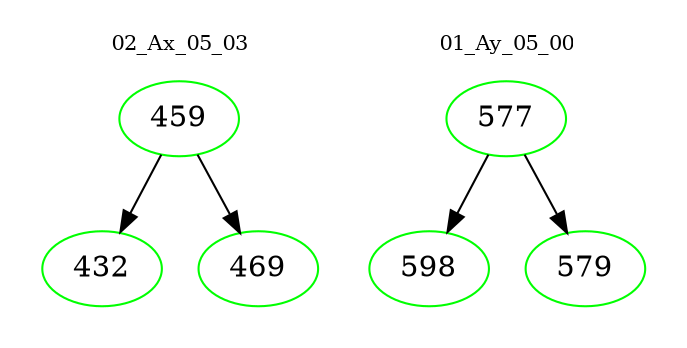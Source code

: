 digraph{
subgraph cluster_0 {
color = white
label = "02_Ax_05_03";
fontsize=10;
T0_459 [label="459", color="green"]
T0_459 -> T0_432 [color="black"]
T0_432 [label="432", color="green"]
T0_459 -> T0_469 [color="black"]
T0_469 [label="469", color="green"]
}
subgraph cluster_1 {
color = white
label = "01_Ay_05_00";
fontsize=10;
T1_577 [label="577", color="green"]
T1_577 -> T1_598 [color="black"]
T1_598 [label="598", color="green"]
T1_577 -> T1_579 [color="black"]
T1_579 [label="579", color="green"]
}
}
